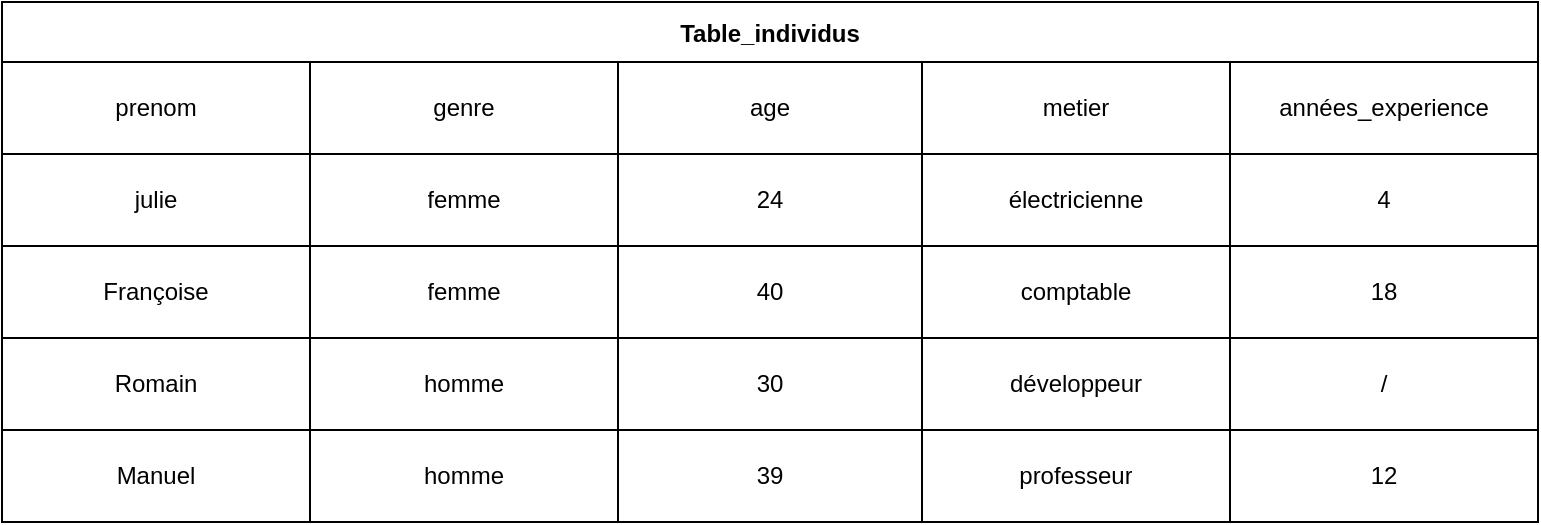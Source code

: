 <mxfile>
    <diagram id="rC4ROySqT9OwjYvfTxM2" name="Page-1">
        <mxGraphModel dx="1130" dy="1676" grid="1" gridSize="10" guides="1" tooltips="1" connect="1" arrows="1" fold="1" page="1" pageScale="1" pageWidth="850" pageHeight="1100" math="0" shadow="0">
            <root>
                <mxCell id="0"/>
                <mxCell id="1" parent="0"/>
                <mxCell id="40" value="Table_individus" style="shape=table;startSize=30;container=1;collapsible=0;childLayout=tableLayout;fontStyle=1;align=center;" vertex="1" parent="1">
                    <mxGeometry x="20" y="-570" width="768" height="260" as="geometry"/>
                </mxCell>
                <mxCell id="41" value="" style="shape=tableRow;horizontal=0;startSize=0;swimlaneHead=0;swimlaneBody=0;top=0;left=0;bottom=0;right=0;collapsible=0;dropTarget=0;fillColor=none;points=[[0,0.5],[1,0.5]];portConstraint=eastwest;" vertex="1" parent="40">
                    <mxGeometry y="30" width="768" height="46" as="geometry"/>
                </mxCell>
                <mxCell id="78" value="prenom" style="shape=partialRectangle;html=1;whiteSpace=wrap;connectable=0;fillColor=none;top=0;left=0;bottom=0;right=0;overflow=hidden;" vertex="1" parent="41">
                    <mxGeometry width="154" height="46" as="geometry">
                        <mxRectangle width="154" height="46" as="alternateBounds"/>
                    </mxGeometry>
                </mxCell>
                <mxCell id="42" value="genre" style="shape=partialRectangle;html=1;whiteSpace=wrap;connectable=0;fillColor=none;top=0;left=0;bottom=0;right=0;overflow=hidden;" vertex="1" parent="41">
                    <mxGeometry x="154" width="154" height="46" as="geometry">
                        <mxRectangle width="154" height="46" as="alternateBounds"/>
                    </mxGeometry>
                </mxCell>
                <mxCell id="43" value="age" style="shape=partialRectangle;html=1;whiteSpace=wrap;connectable=0;fillColor=none;top=0;left=0;bottom=0;right=0;overflow=hidden;" vertex="1" parent="41">
                    <mxGeometry x="308" width="152" height="46" as="geometry">
                        <mxRectangle width="152" height="46" as="alternateBounds"/>
                    </mxGeometry>
                </mxCell>
                <mxCell id="44" value="metier" style="shape=partialRectangle;html=1;whiteSpace=wrap;connectable=0;fillColor=none;top=0;left=0;bottom=0;right=0;overflow=hidden;" vertex="1" parent="41">
                    <mxGeometry x="460" width="154" height="46" as="geometry">
                        <mxRectangle width="154" height="46" as="alternateBounds"/>
                    </mxGeometry>
                </mxCell>
                <mxCell id="87" value="années_experience" style="shape=partialRectangle;html=1;whiteSpace=wrap;connectable=0;fillColor=none;top=0;left=0;bottom=0;right=0;overflow=hidden;" vertex="1" parent="41">
                    <mxGeometry x="614" width="154" height="46" as="geometry">
                        <mxRectangle width="154" height="46" as="alternateBounds"/>
                    </mxGeometry>
                </mxCell>
                <mxCell id="45" value="" style="shape=tableRow;horizontal=0;startSize=0;swimlaneHead=0;swimlaneBody=0;top=0;left=0;bottom=0;right=0;collapsible=0;dropTarget=0;fillColor=none;points=[[0,0.5],[1,0.5]];portConstraint=eastwest;" vertex="1" parent="40">
                    <mxGeometry y="76" width="768" height="46" as="geometry"/>
                </mxCell>
                <mxCell id="79" value="julie" style="shape=partialRectangle;html=1;whiteSpace=wrap;connectable=0;fillColor=none;top=0;left=0;bottom=0;right=0;overflow=hidden;" vertex="1" parent="45">
                    <mxGeometry width="154" height="46" as="geometry">
                        <mxRectangle width="154" height="46" as="alternateBounds"/>
                    </mxGeometry>
                </mxCell>
                <mxCell id="46" value="femme" style="shape=partialRectangle;html=1;whiteSpace=wrap;connectable=0;fillColor=none;top=0;left=0;bottom=0;right=0;overflow=hidden;" vertex="1" parent="45">
                    <mxGeometry x="154" width="154" height="46" as="geometry">
                        <mxRectangle width="154" height="46" as="alternateBounds"/>
                    </mxGeometry>
                </mxCell>
                <mxCell id="47" value="24" style="shape=partialRectangle;html=1;whiteSpace=wrap;connectable=0;fillColor=none;top=0;left=0;bottom=0;right=0;overflow=hidden;" vertex="1" parent="45">
                    <mxGeometry x="308" width="152" height="46" as="geometry">
                        <mxRectangle width="152" height="46" as="alternateBounds"/>
                    </mxGeometry>
                </mxCell>
                <mxCell id="48" value="électricienne" style="shape=partialRectangle;html=1;whiteSpace=wrap;connectable=0;fillColor=none;top=0;left=0;bottom=0;right=0;overflow=hidden;" vertex="1" parent="45">
                    <mxGeometry x="460" width="154" height="46" as="geometry">
                        <mxRectangle width="154" height="46" as="alternateBounds"/>
                    </mxGeometry>
                </mxCell>
                <mxCell id="88" value="4" style="shape=partialRectangle;html=1;whiteSpace=wrap;connectable=0;fillColor=none;top=0;left=0;bottom=0;right=0;overflow=hidden;" vertex="1" parent="45">
                    <mxGeometry x="614" width="154" height="46" as="geometry">
                        <mxRectangle width="154" height="46" as="alternateBounds"/>
                    </mxGeometry>
                </mxCell>
                <mxCell id="49" value="" style="shape=tableRow;horizontal=0;startSize=0;swimlaneHead=0;swimlaneBody=0;top=0;left=0;bottom=0;right=0;collapsible=0;dropTarget=0;fillColor=none;points=[[0,0.5],[1,0.5]];portConstraint=eastwest;" vertex="1" parent="40">
                    <mxGeometry y="122" width="768" height="46" as="geometry"/>
                </mxCell>
                <mxCell id="80" value="Françoise" style="shape=partialRectangle;html=1;whiteSpace=wrap;connectable=0;fillColor=none;top=0;left=0;bottom=0;right=0;overflow=hidden;" vertex="1" parent="49">
                    <mxGeometry width="154" height="46" as="geometry">
                        <mxRectangle width="154" height="46" as="alternateBounds"/>
                    </mxGeometry>
                </mxCell>
                <mxCell id="50" value="femme" style="shape=partialRectangle;html=1;whiteSpace=wrap;connectable=0;fillColor=none;top=0;left=0;bottom=0;right=0;overflow=hidden;" vertex="1" parent="49">
                    <mxGeometry x="154" width="154" height="46" as="geometry">
                        <mxRectangle width="154" height="46" as="alternateBounds"/>
                    </mxGeometry>
                </mxCell>
                <mxCell id="51" value="40" style="shape=partialRectangle;html=1;whiteSpace=wrap;connectable=0;fillColor=none;top=0;left=0;bottom=0;right=0;overflow=hidden;" vertex="1" parent="49">
                    <mxGeometry x="308" width="152" height="46" as="geometry">
                        <mxRectangle width="152" height="46" as="alternateBounds"/>
                    </mxGeometry>
                </mxCell>
                <mxCell id="52" value="comptable" style="shape=partialRectangle;html=1;whiteSpace=wrap;connectable=0;fillColor=none;top=0;left=0;bottom=0;right=0;overflow=hidden;" vertex="1" parent="49">
                    <mxGeometry x="460" width="154" height="46" as="geometry">
                        <mxRectangle width="154" height="46" as="alternateBounds"/>
                    </mxGeometry>
                </mxCell>
                <mxCell id="89" value="18" style="shape=partialRectangle;html=1;whiteSpace=wrap;connectable=0;fillColor=none;top=0;left=0;bottom=0;right=0;overflow=hidden;" vertex="1" parent="49">
                    <mxGeometry x="614" width="154" height="46" as="geometry">
                        <mxRectangle width="154" height="46" as="alternateBounds"/>
                    </mxGeometry>
                </mxCell>
                <mxCell id="74" style="shape=tableRow;horizontal=0;startSize=0;swimlaneHead=0;swimlaneBody=0;top=0;left=0;bottom=0;right=0;collapsible=0;dropTarget=0;fillColor=none;points=[[0,0.5],[1,0.5]];portConstraint=eastwest;" vertex="1" parent="40">
                    <mxGeometry y="168" width="768" height="46" as="geometry"/>
                </mxCell>
                <mxCell id="81" value="Romain" style="shape=partialRectangle;html=1;whiteSpace=wrap;connectable=0;fillColor=none;top=0;left=0;bottom=0;right=0;overflow=hidden;" vertex="1" parent="74">
                    <mxGeometry width="154" height="46" as="geometry">
                        <mxRectangle width="154" height="46" as="alternateBounds"/>
                    </mxGeometry>
                </mxCell>
                <mxCell id="75" value="homme" style="shape=partialRectangle;html=1;whiteSpace=wrap;connectable=0;fillColor=none;top=0;left=0;bottom=0;right=0;overflow=hidden;" vertex="1" parent="74">
                    <mxGeometry x="154" width="154" height="46" as="geometry">
                        <mxRectangle width="154" height="46" as="alternateBounds"/>
                    </mxGeometry>
                </mxCell>
                <mxCell id="76" value="30" style="shape=partialRectangle;html=1;whiteSpace=wrap;connectable=0;fillColor=none;top=0;left=0;bottom=0;right=0;overflow=hidden;" vertex="1" parent="74">
                    <mxGeometry x="308" width="152" height="46" as="geometry">
                        <mxRectangle width="152" height="46" as="alternateBounds"/>
                    </mxGeometry>
                </mxCell>
                <mxCell id="77" value="développeur" style="shape=partialRectangle;html=1;whiteSpace=wrap;connectable=0;fillColor=none;top=0;left=0;bottom=0;right=0;overflow=hidden;" vertex="1" parent="74">
                    <mxGeometry x="460" width="154" height="46" as="geometry">
                        <mxRectangle width="154" height="46" as="alternateBounds"/>
                    </mxGeometry>
                </mxCell>
                <mxCell id="90" value="/" style="shape=partialRectangle;html=1;whiteSpace=wrap;connectable=0;fillColor=none;top=0;left=0;bottom=0;right=0;overflow=hidden;" vertex="1" parent="74">
                    <mxGeometry x="614" width="154" height="46" as="geometry">
                        <mxRectangle width="154" height="46" as="alternateBounds"/>
                    </mxGeometry>
                </mxCell>
                <mxCell id="82" style="shape=tableRow;horizontal=0;startSize=0;swimlaneHead=0;swimlaneBody=0;top=0;left=0;bottom=0;right=0;collapsible=0;dropTarget=0;fillColor=none;points=[[0,0.5],[1,0.5]];portConstraint=eastwest;" vertex="1" parent="40">
                    <mxGeometry y="214" width="768" height="46" as="geometry"/>
                </mxCell>
                <mxCell id="83" value="Manuel" style="shape=partialRectangle;html=1;whiteSpace=wrap;connectable=0;fillColor=none;top=0;left=0;bottom=0;right=0;overflow=hidden;" vertex="1" parent="82">
                    <mxGeometry width="154" height="46" as="geometry">
                        <mxRectangle width="154" height="46" as="alternateBounds"/>
                    </mxGeometry>
                </mxCell>
                <mxCell id="84" value="homme" style="shape=partialRectangle;html=1;whiteSpace=wrap;connectable=0;fillColor=none;top=0;left=0;bottom=0;right=0;overflow=hidden;" vertex="1" parent="82">
                    <mxGeometry x="154" width="154" height="46" as="geometry">
                        <mxRectangle width="154" height="46" as="alternateBounds"/>
                    </mxGeometry>
                </mxCell>
                <mxCell id="85" value="39" style="shape=partialRectangle;html=1;whiteSpace=wrap;connectable=0;fillColor=none;top=0;left=0;bottom=0;right=0;overflow=hidden;" vertex="1" parent="82">
                    <mxGeometry x="308" width="152" height="46" as="geometry">
                        <mxRectangle width="152" height="46" as="alternateBounds"/>
                    </mxGeometry>
                </mxCell>
                <mxCell id="86" value="professeur" style="shape=partialRectangle;html=1;whiteSpace=wrap;connectable=0;fillColor=none;top=0;left=0;bottom=0;right=0;overflow=hidden;" vertex="1" parent="82">
                    <mxGeometry x="460" width="154" height="46" as="geometry">
                        <mxRectangle width="154" height="46" as="alternateBounds"/>
                    </mxGeometry>
                </mxCell>
                <mxCell id="91" value="12" style="shape=partialRectangle;html=1;whiteSpace=wrap;connectable=0;fillColor=none;top=0;left=0;bottom=0;right=0;overflow=hidden;" vertex="1" parent="82">
                    <mxGeometry x="614" width="154" height="46" as="geometry">
                        <mxRectangle width="154" height="46" as="alternateBounds"/>
                    </mxGeometry>
                </mxCell>
            </root>
        </mxGraphModel>
    </diagram>
</mxfile>